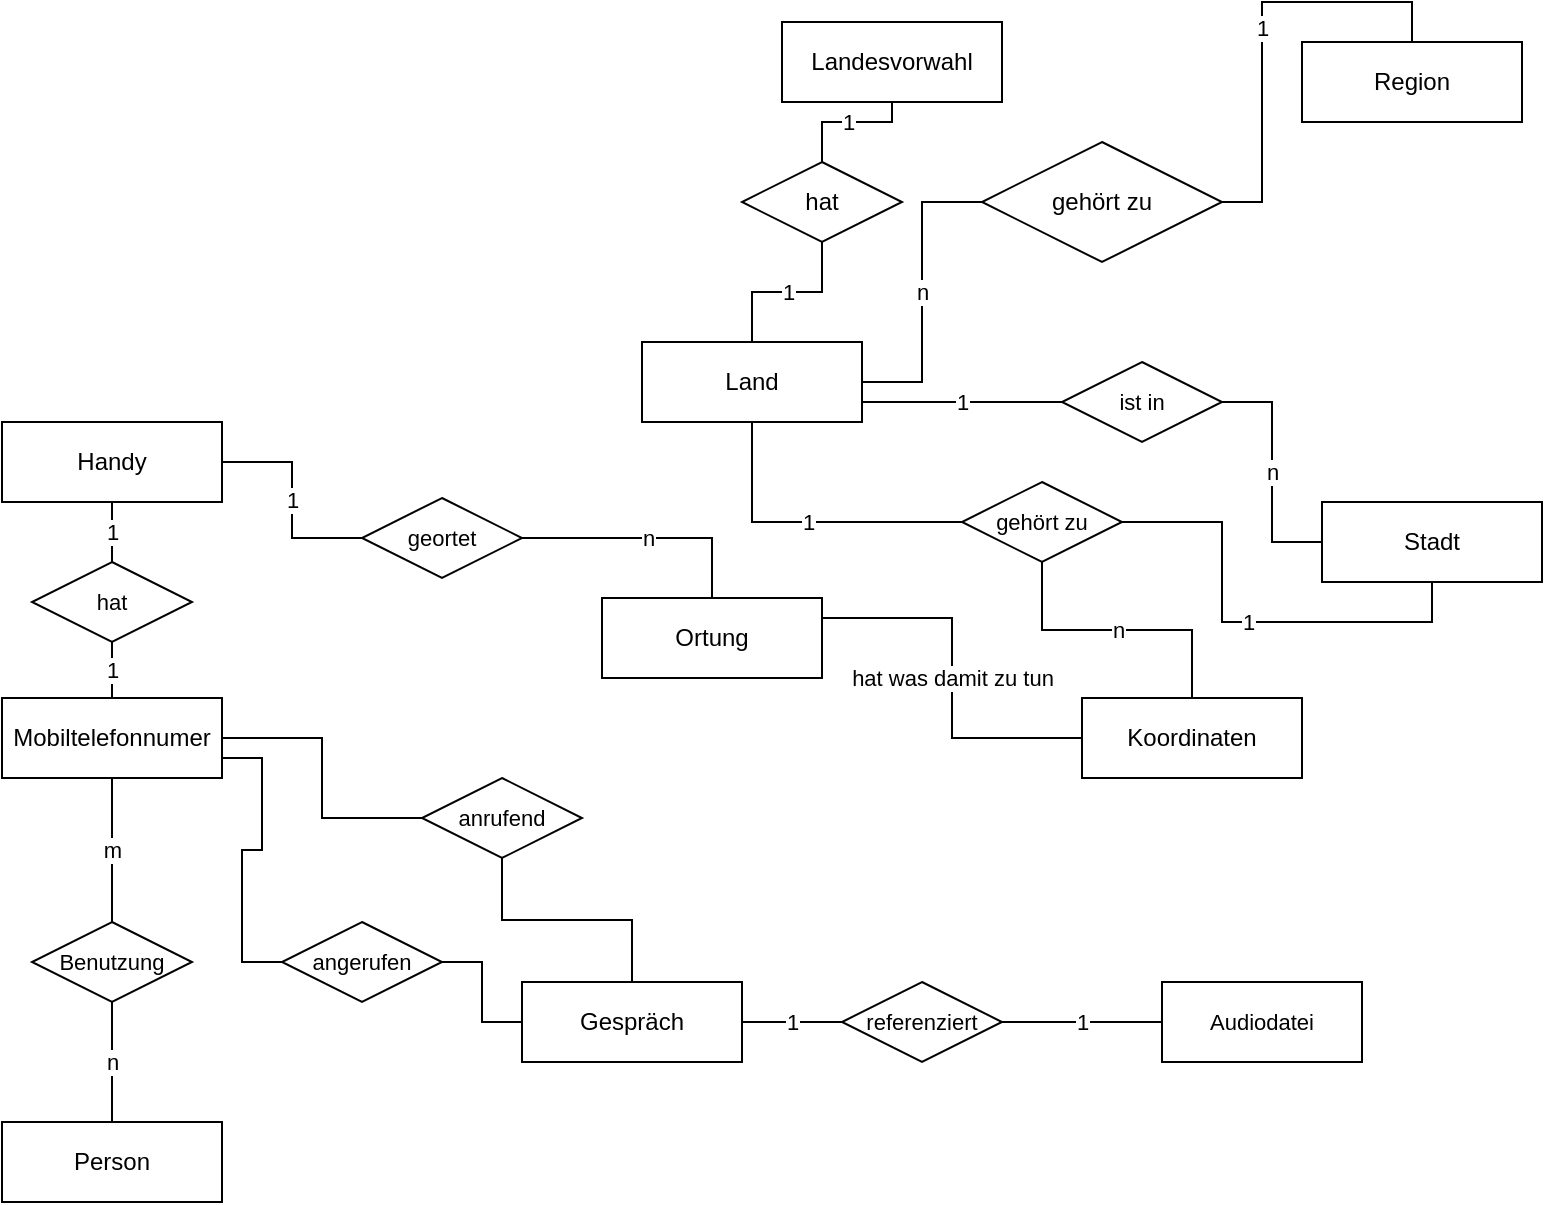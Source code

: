 <mxfile version="21.1.5" type="github">
  <diagram id="R2lEEEUBdFMjLlhIrx00" name="Geheimdienst_DB">
    <mxGraphModel dx="1444" dy="804" grid="0" gridSize="10" guides="1" tooltips="1" connect="1" arrows="1" fold="1" page="1" pageScale="1" pageWidth="850" pageHeight="1100" math="0" shadow="0" extFonts="Permanent Marker^https://fonts.googleapis.com/css?family=Permanent+Marker">
      <root>
        <mxCell id="0" />
        <mxCell id="1" parent="0" />
        <mxCell id="OJ2EKgPXCR7FoD_1R-Q--1" value="Mobiltelefonnumer" style="whiteSpace=wrap;html=1;align=center;" parent="1" vertex="1">
          <mxGeometry x="22" y="418" width="110" height="40" as="geometry" />
        </mxCell>
        <mxCell id="OJ2EKgPXCR7FoD_1R-Q--2" value="Handy" style="whiteSpace=wrap;html=1;align=center;" parent="1" vertex="1">
          <mxGeometry x="22" y="280" width="110" height="40" as="geometry" />
        </mxCell>
        <mxCell id="TxBuRN6KzdCoiCXbXC8P-6" value="1" style="edgeStyle=orthogonalEdgeStyle;rounded=0;orthogonalLoop=1;jettySize=auto;html=1;entryX=0.5;entryY=1;entryDx=0;entryDy=0;endArrow=none;endFill=0;" edge="1" parent="1" source="OJ2EKgPXCR7FoD_1R-Q--3" target="TxBuRN6KzdCoiCXbXC8P-5">
          <mxGeometry relative="1" as="geometry" />
        </mxCell>
        <mxCell id="OJ2EKgPXCR7FoD_1R-Q--3" value="Land" style="whiteSpace=wrap;html=1;align=center;" parent="1" vertex="1">
          <mxGeometry x="342" y="240" width="110" height="40" as="geometry" />
        </mxCell>
        <mxCell id="OJ2EKgPXCR7FoD_1R-Q--4" value="Landesvorwahl" style="whiteSpace=wrap;html=1;align=center;" parent="1" vertex="1">
          <mxGeometry x="412" y="80" width="110" height="40" as="geometry" />
        </mxCell>
        <mxCell id="OJ2EKgPXCR7FoD_1R-Q--5" value="Region" style="whiteSpace=wrap;html=1;align=center;" parent="1" vertex="1">
          <mxGeometry x="672" y="90" width="110" height="40" as="geometry" />
        </mxCell>
        <mxCell id="OJ2EKgPXCR7FoD_1R-Q--6" value="Person" style="whiteSpace=wrap;html=1;align=center;" parent="1" vertex="1">
          <mxGeometry x="22" y="630" width="110" height="40" as="geometry" />
        </mxCell>
        <mxCell id="OJ2EKgPXCR7FoD_1R-Q--7" value="Ortung" style="whiteSpace=wrap;html=1;align=center;" parent="1" vertex="1">
          <mxGeometry x="322" y="368" width="110" height="40" as="geometry" />
        </mxCell>
        <mxCell id="TxBuRN6KzdCoiCXbXC8P-22" value="hat was damit zu tun" style="edgeStyle=orthogonalEdgeStyle;shape=connector;rounded=0;orthogonalLoop=1;jettySize=auto;html=1;entryX=1;entryY=0.25;entryDx=0;entryDy=0;labelBackgroundColor=default;strokeColor=default;fontFamily=Helvetica;fontSize=11;fontColor=default;endArrow=none;endFill=0;" edge="1" parent="1" source="OJ2EKgPXCR7FoD_1R-Q--8" target="OJ2EKgPXCR7FoD_1R-Q--7">
          <mxGeometry relative="1" as="geometry" />
        </mxCell>
        <mxCell id="TxBuRN6KzdCoiCXbXC8P-32" value="n" style="edgeStyle=orthogonalEdgeStyle;shape=connector;rounded=0;orthogonalLoop=1;jettySize=auto;html=1;labelBackgroundColor=default;strokeColor=default;fontFamily=Helvetica;fontSize=11;fontColor=default;endArrow=none;endFill=0;" edge="1" parent="1" source="OJ2EKgPXCR7FoD_1R-Q--8" target="TxBuRN6KzdCoiCXbXC8P-29">
          <mxGeometry relative="1" as="geometry" />
        </mxCell>
        <mxCell id="OJ2EKgPXCR7FoD_1R-Q--8" value="Koordinaten" style="whiteSpace=wrap;html=1;align=center;" parent="1" vertex="1">
          <mxGeometry x="562" y="418" width="110" height="40" as="geometry" />
        </mxCell>
        <mxCell id="TxBuRN6KzdCoiCXbXC8P-9" value="n" style="edgeStyle=orthogonalEdgeStyle;shape=connector;rounded=0;orthogonalLoop=1;jettySize=auto;html=1;labelBackgroundColor=default;strokeColor=default;fontFamily=Helvetica;fontSize=11;fontColor=default;endArrow=none;endFill=0;entryX=1;entryY=0.5;entryDx=0;entryDy=0;" edge="1" parent="1" source="OJ2EKgPXCR7FoD_1R-Q--9" target="TxBuRN6KzdCoiCXbXC8P-8">
          <mxGeometry relative="1" as="geometry">
            <mxPoint x="652" y="270" as="targetPoint" />
          </mxGeometry>
        </mxCell>
        <mxCell id="OJ2EKgPXCR7FoD_1R-Q--9" value="Stadt" style="whiteSpace=wrap;html=1;align=center;" parent="1" vertex="1">
          <mxGeometry x="682" y="320" width="110" height="40" as="geometry" />
        </mxCell>
        <mxCell id="OJ2EKgPXCR7FoD_1R-Q--10" value="Gespräch" style="whiteSpace=wrap;html=1;align=center;" parent="1" vertex="1">
          <mxGeometry x="282" y="560" width="110" height="40" as="geometry" />
        </mxCell>
        <mxCell id="TxBuRN6KzdCoiCXbXC8P-3" value="n" style="edgeStyle=orthogonalEdgeStyle;rounded=0;orthogonalLoop=1;jettySize=auto;html=1;entryX=1;entryY=0.5;entryDx=0;entryDy=0;endArrow=none;endFill=0;" edge="1" parent="1" source="TxBuRN6KzdCoiCXbXC8P-2" target="OJ2EKgPXCR7FoD_1R-Q--3">
          <mxGeometry relative="1" as="geometry" />
        </mxCell>
        <mxCell id="TxBuRN6KzdCoiCXbXC8P-4" value="1" style="edgeStyle=orthogonalEdgeStyle;rounded=0;orthogonalLoop=1;jettySize=auto;html=1;entryX=0.5;entryY=0;entryDx=0;entryDy=0;endArrow=none;endFill=0;" edge="1" parent="1" source="TxBuRN6KzdCoiCXbXC8P-2" target="OJ2EKgPXCR7FoD_1R-Q--5">
          <mxGeometry relative="1" as="geometry" />
        </mxCell>
        <mxCell id="TxBuRN6KzdCoiCXbXC8P-2" value="gehört zu" style="shape=rhombus;perimeter=rhombusPerimeter;whiteSpace=wrap;html=1;align=center;" vertex="1" parent="1">
          <mxGeometry x="512" y="140" width="120" height="60" as="geometry" />
        </mxCell>
        <mxCell id="TxBuRN6KzdCoiCXbXC8P-7" value="1" style="edgeStyle=orthogonalEdgeStyle;rounded=0;orthogonalLoop=1;jettySize=auto;html=1;entryX=0.5;entryY=1;entryDx=0;entryDy=0;endArrow=none;endFill=0;" edge="1" parent="1" source="TxBuRN6KzdCoiCXbXC8P-5" target="OJ2EKgPXCR7FoD_1R-Q--4">
          <mxGeometry relative="1" as="geometry" />
        </mxCell>
        <mxCell id="TxBuRN6KzdCoiCXbXC8P-5" value="hat" style="shape=rhombus;perimeter=rhombusPerimeter;whiteSpace=wrap;html=1;align=center;" vertex="1" parent="1">
          <mxGeometry x="392" y="150" width="80" height="40" as="geometry" />
        </mxCell>
        <mxCell id="TxBuRN6KzdCoiCXbXC8P-26" value="1" style="edgeStyle=orthogonalEdgeStyle;shape=connector;rounded=0;orthogonalLoop=1;jettySize=auto;html=1;entryX=1;entryY=0.75;entryDx=0;entryDy=0;labelBackgroundColor=default;strokeColor=default;fontFamily=Helvetica;fontSize=11;fontColor=default;endArrow=none;endFill=0;" edge="1" parent="1" source="TxBuRN6KzdCoiCXbXC8P-8" target="OJ2EKgPXCR7FoD_1R-Q--3">
          <mxGeometry relative="1" as="geometry" />
        </mxCell>
        <mxCell id="TxBuRN6KzdCoiCXbXC8P-8" value="ist in" style="shape=rhombus;perimeter=rhombusPerimeter;whiteSpace=wrap;html=1;align=center;fontFamily=Helvetica;fontSize=11;fontColor=default;" vertex="1" parent="1">
          <mxGeometry x="552" y="250" width="80" height="40" as="geometry" />
        </mxCell>
        <mxCell id="TxBuRN6KzdCoiCXbXC8P-13" value="1" style="edgeStyle=orthogonalEdgeStyle;shape=connector;rounded=0;orthogonalLoop=1;jettySize=auto;html=1;entryX=0.5;entryY=1;entryDx=0;entryDy=0;labelBackgroundColor=default;strokeColor=default;fontFamily=Helvetica;fontSize=11;fontColor=default;endArrow=none;endFill=0;" edge="1" parent="1" source="TxBuRN6KzdCoiCXbXC8P-12" target="OJ2EKgPXCR7FoD_1R-Q--2">
          <mxGeometry relative="1" as="geometry" />
        </mxCell>
        <mxCell id="TxBuRN6KzdCoiCXbXC8P-14" value="1" style="edgeStyle=orthogonalEdgeStyle;shape=connector;rounded=0;orthogonalLoop=1;jettySize=auto;html=1;entryX=0.5;entryY=0;entryDx=0;entryDy=0;labelBackgroundColor=default;strokeColor=default;fontFamily=Helvetica;fontSize=11;fontColor=default;endArrow=none;endFill=0;" edge="1" parent="1" source="TxBuRN6KzdCoiCXbXC8P-12" target="OJ2EKgPXCR7FoD_1R-Q--1">
          <mxGeometry relative="1" as="geometry" />
        </mxCell>
        <mxCell id="TxBuRN6KzdCoiCXbXC8P-12" value="hat" style="shape=rhombus;perimeter=rhombusPerimeter;whiteSpace=wrap;html=1;align=center;fontFamily=Helvetica;fontSize=11;fontColor=default;" vertex="1" parent="1">
          <mxGeometry x="37" y="350" width="80" height="40" as="geometry" />
        </mxCell>
        <mxCell id="TxBuRN6KzdCoiCXbXC8P-39" value="m" style="edgeStyle=orthogonalEdgeStyle;shape=connector;rounded=0;orthogonalLoop=1;jettySize=auto;html=1;entryX=0.5;entryY=1;entryDx=0;entryDy=0;labelBackgroundColor=default;strokeColor=default;fontFamily=Helvetica;fontSize=11;fontColor=default;endArrow=none;endFill=0;" edge="1" parent="1" source="TxBuRN6KzdCoiCXbXC8P-15" target="OJ2EKgPXCR7FoD_1R-Q--1">
          <mxGeometry relative="1" as="geometry" />
        </mxCell>
        <mxCell id="TxBuRN6KzdCoiCXbXC8P-40" value="n" style="edgeStyle=orthogonalEdgeStyle;shape=connector;rounded=0;orthogonalLoop=1;jettySize=auto;html=1;labelBackgroundColor=default;strokeColor=default;fontFamily=Helvetica;fontSize=11;fontColor=default;endArrow=none;endFill=0;" edge="1" parent="1" source="TxBuRN6KzdCoiCXbXC8P-15" target="OJ2EKgPXCR7FoD_1R-Q--6">
          <mxGeometry relative="1" as="geometry" />
        </mxCell>
        <mxCell id="TxBuRN6KzdCoiCXbXC8P-15" value="Benutzung" style="shape=rhombus;perimeter=rhombusPerimeter;whiteSpace=wrap;html=1;align=center;fontFamily=Helvetica;fontSize=11;fontColor=default;" vertex="1" parent="1">
          <mxGeometry x="37" y="530" width="80" height="40" as="geometry" />
        </mxCell>
        <mxCell id="TxBuRN6KzdCoiCXbXC8P-20" value="n" style="edgeStyle=orthogonalEdgeStyle;shape=connector;rounded=0;orthogonalLoop=1;jettySize=auto;html=1;entryX=0.5;entryY=0;entryDx=0;entryDy=0;labelBackgroundColor=default;strokeColor=default;fontFamily=Helvetica;fontSize=11;fontColor=default;endArrow=none;endFill=0;" edge="1" parent="1" source="TxBuRN6KzdCoiCXbXC8P-19" target="OJ2EKgPXCR7FoD_1R-Q--7">
          <mxGeometry relative="1" as="geometry" />
        </mxCell>
        <mxCell id="TxBuRN6KzdCoiCXbXC8P-21" value="1" style="edgeStyle=orthogonalEdgeStyle;shape=connector;rounded=0;orthogonalLoop=1;jettySize=auto;html=1;entryX=1;entryY=0.5;entryDx=0;entryDy=0;labelBackgroundColor=default;strokeColor=default;fontFamily=Helvetica;fontSize=11;fontColor=default;endArrow=none;endFill=0;" edge="1" parent="1" source="TxBuRN6KzdCoiCXbXC8P-19" target="OJ2EKgPXCR7FoD_1R-Q--2">
          <mxGeometry relative="1" as="geometry" />
        </mxCell>
        <mxCell id="TxBuRN6KzdCoiCXbXC8P-19" value="geortet" style="shape=rhombus;perimeter=rhombusPerimeter;whiteSpace=wrap;html=1;align=center;fontFamily=Helvetica;fontSize=11;fontColor=default;" vertex="1" parent="1">
          <mxGeometry x="202" y="318" width="80" height="40" as="geometry" />
        </mxCell>
        <mxCell id="TxBuRN6KzdCoiCXbXC8P-30" value="1" style="edgeStyle=orthogonalEdgeStyle;shape=connector;rounded=0;orthogonalLoop=1;jettySize=auto;html=1;entryX=0.5;entryY=1;entryDx=0;entryDy=0;labelBackgroundColor=default;strokeColor=default;fontFamily=Helvetica;fontSize=11;fontColor=default;endArrow=none;endFill=0;" edge="1" parent="1" source="TxBuRN6KzdCoiCXbXC8P-29" target="OJ2EKgPXCR7FoD_1R-Q--9">
          <mxGeometry relative="1" as="geometry" />
        </mxCell>
        <mxCell id="TxBuRN6KzdCoiCXbXC8P-31" value="1" style="edgeStyle=orthogonalEdgeStyle;shape=connector;rounded=0;orthogonalLoop=1;jettySize=auto;html=1;entryX=0.5;entryY=1;entryDx=0;entryDy=0;labelBackgroundColor=default;strokeColor=default;fontFamily=Helvetica;fontSize=11;fontColor=default;endArrow=none;endFill=0;" edge="1" parent="1" source="TxBuRN6KzdCoiCXbXC8P-29" target="OJ2EKgPXCR7FoD_1R-Q--3">
          <mxGeometry relative="1" as="geometry" />
        </mxCell>
        <mxCell id="TxBuRN6KzdCoiCXbXC8P-29" value="gehört zu" style="shape=rhombus;perimeter=rhombusPerimeter;whiteSpace=wrap;html=1;align=center;fontFamily=Helvetica;fontSize=11;fontColor=default;" vertex="1" parent="1">
          <mxGeometry x="502" y="310" width="80" height="40" as="geometry" />
        </mxCell>
        <mxCell id="TxBuRN6KzdCoiCXbXC8P-33" value="Audiodatei" style="whiteSpace=wrap;html=1;align=center;fontFamily=Helvetica;fontSize=11;fontColor=default;" vertex="1" parent="1">
          <mxGeometry x="602" y="560" width="100" height="40" as="geometry" />
        </mxCell>
        <mxCell id="TxBuRN6KzdCoiCXbXC8P-38" value="1" style="edgeStyle=orthogonalEdgeStyle;shape=connector;rounded=0;orthogonalLoop=1;jettySize=auto;html=1;entryX=1;entryY=0.5;entryDx=0;entryDy=0;labelBackgroundColor=default;strokeColor=default;fontFamily=Helvetica;fontSize=11;fontColor=default;endArrow=none;endFill=0;" edge="1" parent="1" source="TxBuRN6KzdCoiCXbXC8P-36" target="OJ2EKgPXCR7FoD_1R-Q--10">
          <mxGeometry relative="1" as="geometry" />
        </mxCell>
        <mxCell id="TxBuRN6KzdCoiCXbXC8P-41" value="1" style="edgeStyle=orthogonalEdgeStyle;shape=connector;rounded=0;orthogonalLoop=1;jettySize=auto;html=1;entryX=0;entryY=0.5;entryDx=0;entryDy=0;labelBackgroundColor=default;strokeColor=default;fontFamily=Helvetica;fontSize=11;fontColor=default;endArrow=none;endFill=0;" edge="1" parent="1" source="TxBuRN6KzdCoiCXbXC8P-36" target="TxBuRN6KzdCoiCXbXC8P-33">
          <mxGeometry relative="1" as="geometry" />
        </mxCell>
        <mxCell id="TxBuRN6KzdCoiCXbXC8P-36" value="referenziert" style="shape=rhombus;perimeter=rhombusPerimeter;whiteSpace=wrap;html=1;align=center;fontFamily=Helvetica;fontSize=11;fontColor=default;" vertex="1" parent="1">
          <mxGeometry x="442" y="560" width="80" height="40" as="geometry" />
        </mxCell>
        <mxCell id="TxBuRN6KzdCoiCXbXC8P-47" style="edgeStyle=orthogonalEdgeStyle;shape=connector;rounded=0;orthogonalLoop=1;jettySize=auto;html=1;entryX=1;entryY=0.5;entryDx=0;entryDy=0;labelBackgroundColor=default;strokeColor=default;fontFamily=Helvetica;fontSize=11;fontColor=default;endArrow=none;endFill=0;" edge="1" parent="1" source="TxBuRN6KzdCoiCXbXC8P-42" target="OJ2EKgPXCR7FoD_1R-Q--1">
          <mxGeometry relative="1" as="geometry" />
        </mxCell>
        <mxCell id="TxBuRN6KzdCoiCXbXC8P-48" style="edgeStyle=orthogonalEdgeStyle;shape=connector;rounded=0;orthogonalLoop=1;jettySize=auto;html=1;entryX=0.5;entryY=0;entryDx=0;entryDy=0;labelBackgroundColor=default;strokeColor=default;fontFamily=Helvetica;fontSize=11;fontColor=default;endArrow=none;endFill=0;" edge="1" parent="1" source="TxBuRN6KzdCoiCXbXC8P-42" target="OJ2EKgPXCR7FoD_1R-Q--10">
          <mxGeometry relative="1" as="geometry" />
        </mxCell>
        <mxCell id="TxBuRN6KzdCoiCXbXC8P-42" value="anrufend" style="shape=rhombus;perimeter=rhombusPerimeter;whiteSpace=wrap;html=1;align=center;fontFamily=Helvetica;fontSize=11;fontColor=default;" vertex="1" parent="1">
          <mxGeometry x="232" y="458" width="80" height="40" as="geometry" />
        </mxCell>
        <mxCell id="TxBuRN6KzdCoiCXbXC8P-45" style="edgeStyle=orthogonalEdgeStyle;shape=connector;rounded=0;orthogonalLoop=1;jettySize=auto;html=1;entryX=1;entryY=0.75;entryDx=0;entryDy=0;labelBackgroundColor=default;strokeColor=default;fontFamily=Helvetica;fontSize=11;fontColor=default;endArrow=none;endFill=0;" edge="1" parent="1" source="TxBuRN6KzdCoiCXbXC8P-44" target="OJ2EKgPXCR7FoD_1R-Q--1">
          <mxGeometry relative="1" as="geometry" />
        </mxCell>
        <mxCell id="TxBuRN6KzdCoiCXbXC8P-46" style="edgeStyle=orthogonalEdgeStyle;shape=connector;rounded=0;orthogonalLoop=1;jettySize=auto;html=1;entryX=0;entryY=0.5;entryDx=0;entryDy=0;labelBackgroundColor=default;strokeColor=default;fontFamily=Helvetica;fontSize=11;fontColor=default;endArrow=none;endFill=0;" edge="1" parent="1" source="TxBuRN6KzdCoiCXbXC8P-44" target="OJ2EKgPXCR7FoD_1R-Q--10">
          <mxGeometry relative="1" as="geometry" />
        </mxCell>
        <mxCell id="TxBuRN6KzdCoiCXbXC8P-44" value="angerufen" style="shape=rhombus;perimeter=rhombusPerimeter;whiteSpace=wrap;html=1;align=center;fontFamily=Helvetica;fontSize=11;fontColor=default;" vertex="1" parent="1">
          <mxGeometry x="162" y="530" width="80" height="40" as="geometry" />
        </mxCell>
      </root>
    </mxGraphModel>
  </diagram>
</mxfile>
